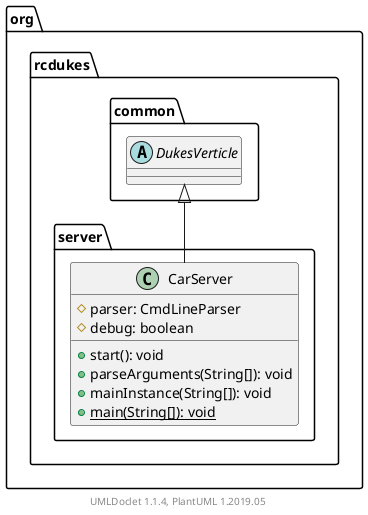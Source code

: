 @startuml

    namespace org.rcdukes.server {

        class CarServer [[CarServer.html]] {
            #parser: CmdLineParser
            #debug: boolean
            +start(): void
            +parseArguments(String[]): void
            +mainInstance(String[]): void
            {static} +main(String[]): void
        }

        abstract class org.rcdukes.common.DukesVerticle
        org.rcdukes.common.DukesVerticle <|-- CarServer

    }


    center footer UMLDoclet 1.1.4, PlantUML 1.2019.05
@enduml
